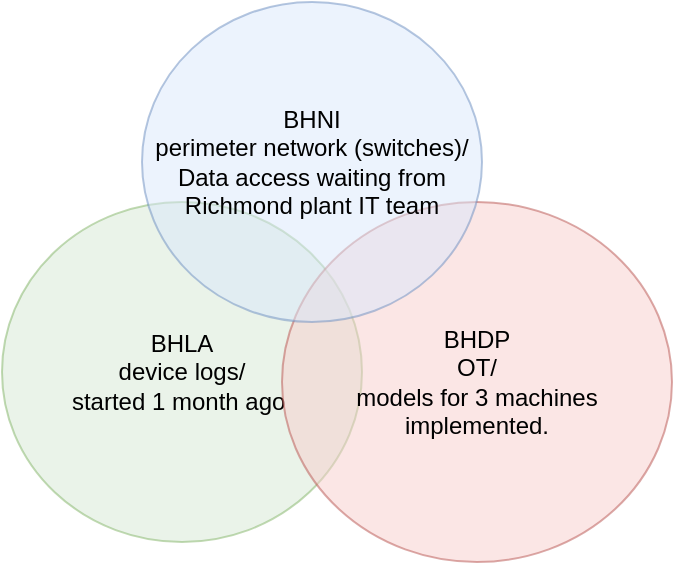 <mxfile version="24.2.3" type="github">
  <diagram name="Page-1" id="j0l2RVWRGB5FtL_zE_I2">
    <mxGraphModel dx="1035" dy="749" grid="1" gridSize="10" guides="1" tooltips="1" connect="1" arrows="1" fold="1" page="1" pageScale="1" pageWidth="850" pageHeight="1100" math="0" shadow="0">
      <root>
        <mxCell id="0" />
        <mxCell id="1" parent="0" />
        <mxCell id="pt1bes6IbwtNPl0ZRnzL-4" value="BHLA&lt;div&gt;device logs/&lt;/div&gt;&lt;div&gt;started 1 month ago&amp;nbsp;&lt;/div&gt;" style="ellipse;whiteSpace=wrap;html=1;opacity=50;fillColor=#d5e8d4;strokeColor=#82b366;" vertex="1" parent="1">
          <mxGeometry x="320" y="230" width="180" height="170" as="geometry" />
        </mxCell>
        <mxCell id="pt1bes6IbwtNPl0ZRnzL-5" value="BHDP&lt;div&gt;OT/&lt;/div&gt;&lt;div&gt;&lt;span style=&quot;background-color: initial;&quot;&gt;models for 3 machines implemented.&lt;/span&gt;&lt;/div&gt;" style="ellipse;whiteSpace=wrap;html=1;opacity=50;fillColor=#f8cecc;strokeColor=#b85450;" vertex="1" parent="1">
          <mxGeometry x="460" y="230" width="195" height="180" as="geometry" />
        </mxCell>
        <mxCell id="pt1bes6IbwtNPl0ZRnzL-2" value="BHNI&lt;div&gt;perimeter network (switches)/&lt;/div&gt;&lt;div&gt;Data access waiting from Richmond plant IT team&lt;/div&gt;" style="ellipse;whiteSpace=wrap;html=1;opacity=50;fillColor=#dae8fc;strokeColor=#6c8ebf;" vertex="1" parent="1">
          <mxGeometry x="390" y="130" width="170" height="160" as="geometry" />
        </mxCell>
      </root>
    </mxGraphModel>
  </diagram>
</mxfile>

